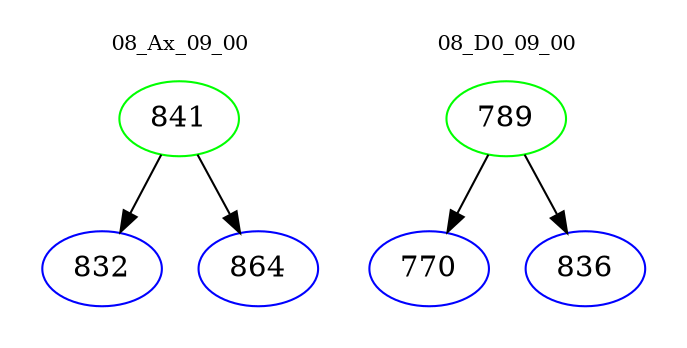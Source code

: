 digraph{
subgraph cluster_0 {
color = white
label = "08_Ax_09_00";
fontsize=10;
T0_841 [label="841", color="green"]
T0_841 -> T0_832 [color="black"]
T0_832 [label="832", color="blue"]
T0_841 -> T0_864 [color="black"]
T0_864 [label="864", color="blue"]
}
subgraph cluster_1 {
color = white
label = "08_D0_09_00";
fontsize=10;
T1_789 [label="789", color="green"]
T1_789 -> T1_770 [color="black"]
T1_770 [label="770", color="blue"]
T1_789 -> T1_836 [color="black"]
T1_836 [label="836", color="blue"]
}
}
